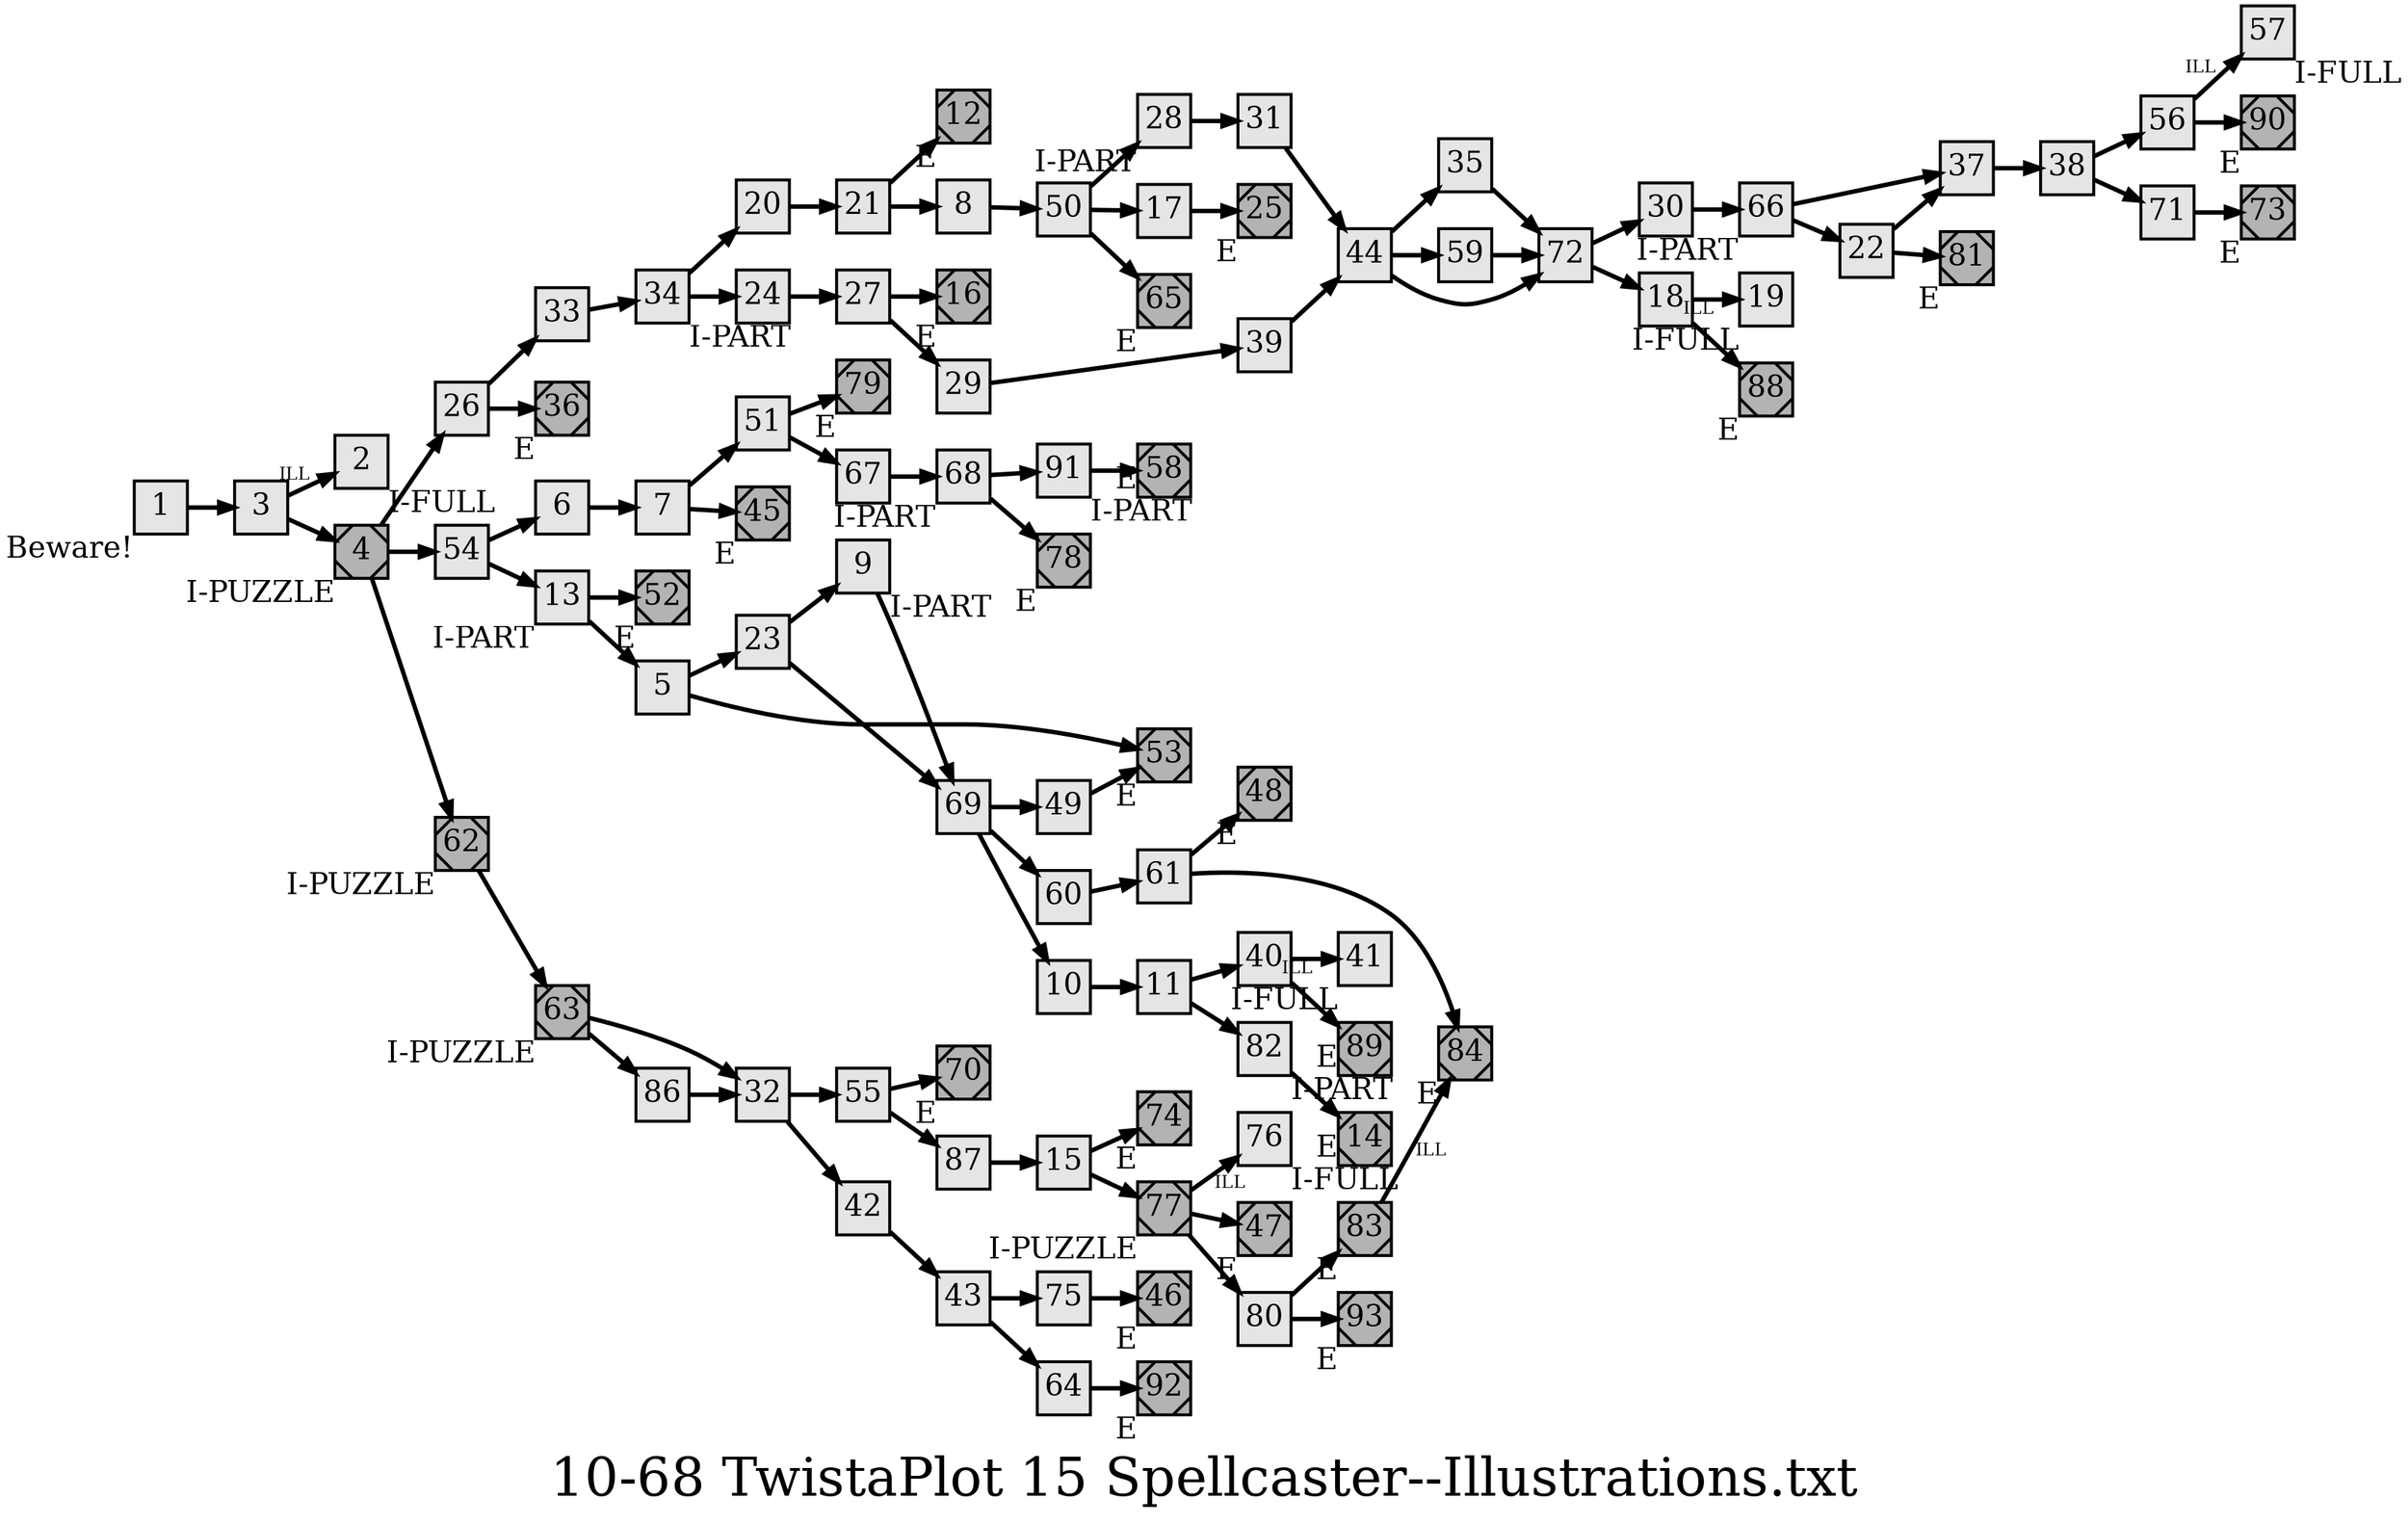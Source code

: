 digraph g{
  graph [ label="10-68 TwistaPlot 15 Spellcaster--Illustrations.txt" rankdir=LR, ordering=out, fontsize=36, nodesep="0.35", ranksep="0.45"];
  node  [shape=rect, penwidth=2, fontsize=20, style=filled, fillcolor=grey90, margin="0,0", labelfloat=true, regular=true, fixedsize=true];
  edge  [labelfloat=true, penwidth=3, fontsize=12];
  // 10-68 TwistaPlot 15 Spellcaster;
  
  // ILLUSTRATIONS;
  
  3 -> 2	[ xlabel="ILL" ];
  2	[ xlabel="I-FULL" ];
  4	[ xlabel="I-PUZZLE", shape=Msquare, fontsize=20, fillcolor=grey70 ];
  9	[ xlabel="I-PART" ];
  13	[ xlabel="I-PART" ];
  18 -> 19	[ xlabel="ILL" ];
  19	[ xlabel="I-FULL" ];
  28	[ xlabel="I-PART" ];
  34	[ xlabel="I-PART" ];
  40 -> 41	[ xlabel="ILL" ];
  41	[ xlabel="I-FULL" ];
  56 -> 57	[ xlabel="ILL" ];
  57	[ xlabel="I-FULL" ];
  62	[ xlabel="I-PUZZLE", shape=Msquare, fontsize=20, fillcolor=grey70 ];
  63	[ xlabel="I-PUZZLE", shape=Msquare, fontsize=20, fillcolor=grey70 ];
  66	[ xlabel="I-PART" ];
  68	[ xlabel="I-PART" ];
  77 -> 76	[ xlabel="ILL" ];
  76	[ xlabel="I-FULL" ];
  77	[ xlabel="I-PUZZLE", shape=Msquare, fontsize=20, fillcolor=grey70 ];
  82	[ xlabel="I-PART" ];
  83 -> 84	[ xlabel="ILL" ];
  84	[ xlabel="I-FULL" ];
  91	[ xlabel="I-PART" ];
  
  // Main story graph;
  
  1	[ xlabel="Beware!" ];
  1 -> 3;
  3 -> 4;
  4 -> 26;
  4 -> 54;
  4 -> 62;
  5 -> 23;
  5 -> 53;
  6 -> 7;
  7 -> 51;
  7 -> 45;
  8 -> 50;
  9 -> 69;
  10 -> 11;
  11 -> 40;
  11 -> 82;
  12	[ xlabel="E", shape=Msquare, fontsize=20, fillcolor=grey70 ];
  13 -> 52;
  13 -> 5;
  14	[ xlabel="E", shape=Msquare, fontsize=20, fillcolor=grey70 ];
  15 -> 74;
  15 -> 77;
  16	[ xlabel="E", shape=Msquare, fontsize=20, fillcolor=grey70 ];
  17 -> 25;
  18 -> 88;
  20 -> 21;
  21 -> 12;
  21 -> 8;
  22 -> 37;
  22 -> 81;
  23 -> 9;
  23 -> 69;
  24 -> 27;
  25	[ xlabel="E", shape=Msquare, fontsize=20, fillcolor=grey70 ];
  26 -> 33;
  26 -> 36;
  27 -> 16;
  27 -> 29;
  28 -> 31;
  29 -> 39;
  30 -> 66;
  31 -> 44;
  32 -> 55;
  32 -> 42;
  33 -> 34;
  34 -> 20;
  34 -> 24;
  35 -> 72;
  36	[ xlabel="E", shape=Msquare, fontsize=20, fillcolor=grey70 ];
  37 -> 38;
  38 -> 56;
  38 -> 71;
  39 -> 44;
  40 -> 89;
  42 -> 43;
  43 -> 75;
  43 -> 64;
  44 -> 35;
  44 -> 59;
  44 -> 72;
  45	[ xlabel="E", shape=Msquare, fontsize=20, fillcolor=grey70 ];
  46	[ xlabel="E", shape=Msquare, fontsize=20, fillcolor=grey70 ];
  47	[ xlabel="E", shape=Msquare, fontsize=20, fillcolor=grey70 ];
  48	[ xlabel="E", shape=Msquare, fontsize=20, fillcolor=grey70 ];
  49 -> 53;
  50 -> 28;
  50 -> 17;
  50 -> 65;
  51 -> 79;
  51 -> 67;
  52	[ xlabel="E", shape=Msquare, fontsize=20, fillcolor=grey70 ];
  53	[ xlabel="E", shape=Msquare, fontsize=20, fillcolor=grey70 ];
  54 -> 6;
  54 -> 13;
  55 -> 70;
  55 -> 87;
  56 -> 90;
  58	[ xlabel="E", shape=Msquare, fontsize=20, fillcolor=grey70 ];
  59 -> 72;
  60 -> 61;
  61 -> 48;
  61 -> 84;
  62 -> 63;
  63 -> 32;
  63 -> 86;
  64 -> 92;
  65	[ xlabel="E", shape=Msquare, fontsize=20, fillcolor=grey70 ];
  66 -> 37;
  66 -> 22;
  67 -> 68;
  68 -> 91;
  68 -> 78;
  69 -> 49;
  69 -> 60;
  69 -> 10;
  70	[ xlabel="E", shape=Msquare, fontsize=20, fillcolor=grey70 ];
  71 -> 73;
  72 -> 30;
  72 -> 18;
  73	[ xlabel="E", shape=Msquare, fontsize=20, fillcolor=grey70 ];
  74	[ xlabel="E", shape=Msquare, fontsize=20, fillcolor=grey70 ];
  75 -> 46;
  77 -> 47;
  77 -> 80;
  78	[ xlabel="E", shape=Msquare, fontsize=20, fillcolor=grey70 ];
  79	[ xlabel="E", shape=Msquare, fontsize=20, fillcolor=grey70 ];
  80 -> 83;
  80 -> 93;
  81	[ xlabel="E", shape=Msquare, fontsize=20, fillcolor=grey70 ];
  82 -> 14;
  83	[ xlabel="E", shape=Msquare, fontsize=20, fillcolor=grey70 ];
  84	[ xlabel="E", shape=Msquare, fontsize=20, fillcolor=grey70 ];
  86 -> 32;
  87 -> 15;
  88	[ xlabel="E", shape=Msquare, fontsize=20, fillcolor=grey70 ];
  89	[ xlabel="E", shape=Msquare, fontsize=20, fillcolor=grey70 ];
  90	[ xlabel="E", shape=Msquare, fontsize=20, fillcolor=grey70 ];
  91 -> 58;
  92	[ xlabel="E", shape=Msquare, fontsize=20, fillcolor=grey70 ];
  93	[ xlabel="E", shape=Msquare, fontsize=20, fillcolor=grey70 ];
}

